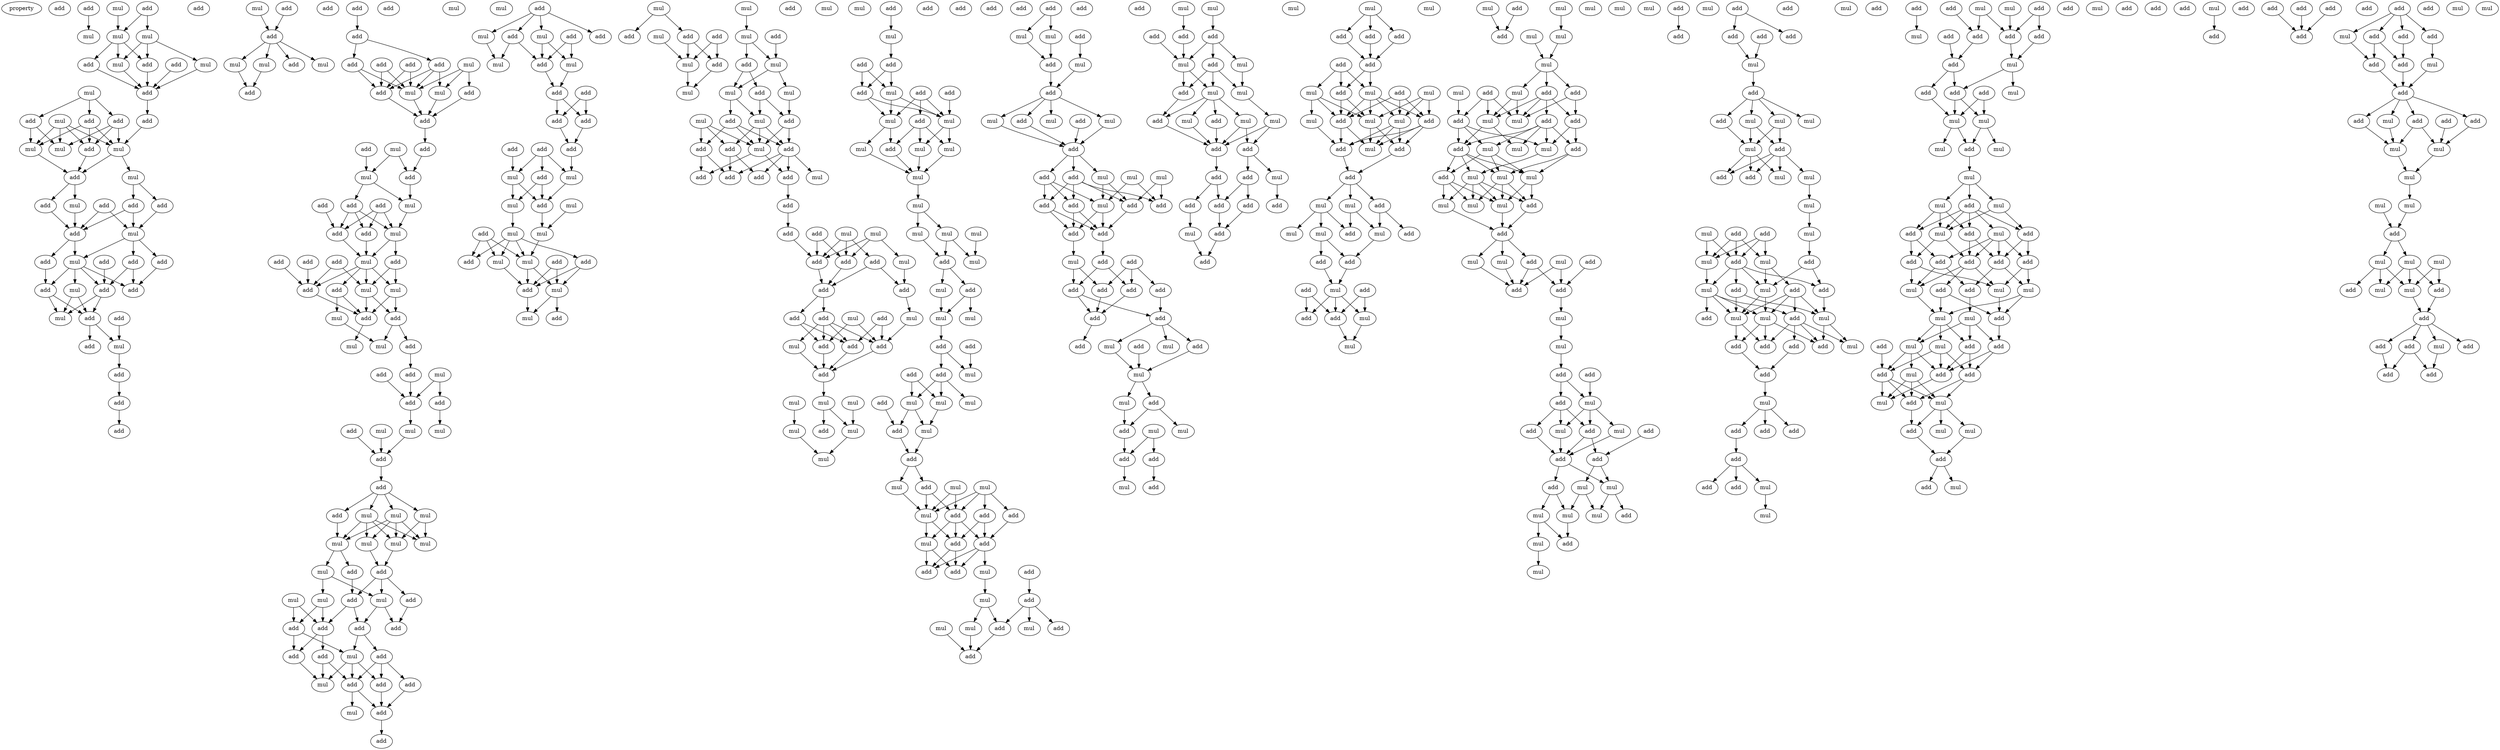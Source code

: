 digraph {
    node [fontcolor=black]
    property [mul=2,lf=1.6]
    0 [ label = add ];
    1 [ label = add ];
    2 [ label = add ];
    3 [ label = mul ];
    4 [ label = mul ];
    5 [ label = mul ];
    6 [ label = mul ];
    7 [ label = add ];
    8 [ label = mul ];
    9 [ label = add ];
    10 [ label = add ];
    11 [ label = mul ];
    12 [ label = mul ];
    13 [ label = add ];
    14 [ label = add ];
    15 [ label = add ];
    16 [ label = mul ];
    17 [ label = add ];
    18 [ label = add ];
    19 [ label = add ];
    20 [ label = mul ];
    21 [ label = mul ];
    22 [ label = mul ];
    23 [ label = add ];
    24 [ label = mul ];
    25 [ label = add ];
    26 [ label = mul ];
    27 [ label = add ];
    28 [ label = add ];
    29 [ label = add ];
    30 [ label = add ];
    31 [ label = mul ];
    32 [ label = mul ];
    33 [ label = add ];
    34 [ label = add ];
    35 [ label = add ];
    36 [ label = add ];
    37 [ label = mul ];
    38 [ label = add ];
    39 [ label = add ];
    40 [ label = add ];
    41 [ label = mul ];
    42 [ label = add ];
    43 [ label = add ];
    44 [ label = add ];
    45 [ label = mul ];
    46 [ label = add ];
    47 [ label = add ];
    48 [ label = add ];
    49 [ label = add ];
    50 [ label = mul ];
    51 [ label = add ];
    52 [ label = add ];
    53 [ label = add ];
    54 [ label = mul ];
    55 [ label = mul ];
    56 [ label = add ];
    57 [ label = mul ];
    58 [ label = add ];
    59 [ label = add ];
    60 [ label = add ];
    61 [ label = mul ];
    62 [ label = add ];
    63 [ label = add ];
    64 [ label = add ];
    65 [ label = add ];
    66 [ label = add ];
    67 [ label = add ];
    68 [ label = mul ];
    69 [ label = mul ];
    70 [ label = add ];
    71 [ label = add ];
    72 [ label = add ];
    73 [ label = mul ];
    74 [ label = add ];
    75 [ label = add ];
    76 [ label = mul ];
    77 [ label = add ];
    78 [ label = add ];
    79 [ label = add ];
    80 [ label = mul ];
    81 [ label = add ];
    82 [ label = add ];
    83 [ label = mul ];
    84 [ label = add ];
    85 [ label = mul ];
    86 [ label = add ];
    87 [ label = add ];
    88 [ label = add ];
    89 [ label = mul ];
    90 [ label = add ];
    91 [ label = add ];
    92 [ label = mul ];
    93 [ label = add ];
    94 [ label = add ];
    95 [ label = mul ];
    96 [ label = mul ];
    97 [ label = mul ];
    98 [ label = add ];
    99 [ label = mul ];
    100 [ label = add ];
    101 [ label = add ];
    102 [ label = add ];
    103 [ label = add ];
    104 [ label = mul ];
    105 [ label = mul ];
    106 [ label = mul ];
    107 [ label = add ];
    108 [ label = add ];
    109 [ label = add ];
    110 [ label = mul ];
    111 [ label = mul ];
    112 [ label = mul ];
    113 [ label = mul ];
    114 [ label = add ];
    115 [ label = mul ];
    116 [ label = mul ];
    117 [ label = mul ];
    118 [ label = mul ];
    119 [ label = mul ];
    120 [ label = add ];
    121 [ label = add ];
    122 [ label = mul ];
    123 [ label = mul ];
    124 [ label = add ];
    125 [ label = add ];
    126 [ label = mul ];
    127 [ label = add ];
    128 [ label = add ];
    129 [ label = add ];
    130 [ label = add ];
    131 [ label = add ];
    132 [ label = mul ];
    133 [ label = add ];
    134 [ label = add ];
    135 [ label = mul ];
    136 [ label = add ];
    137 [ label = add ];
    138 [ label = add ];
    139 [ label = mul ];
    140 [ label = mul ];
    141 [ label = add ];
    142 [ label = add ];
    143 [ label = add ];
    144 [ label = add ];
    145 [ label = mul ];
    146 [ label = mul ];
    147 [ label = add ];
    148 [ label = add ];
    149 [ label = mul ];
    150 [ label = mul ];
    151 [ label = add ];
    152 [ label = add ];
    153 [ label = add ];
    154 [ label = add ];
    155 [ label = add ];
    156 [ label = add ];
    157 [ label = add ];
    158 [ label = add ];
    159 [ label = add ];
    160 [ label = mul ];
    161 [ label = mul ];
    162 [ label = add ];
    163 [ label = mul ];
    164 [ label = mul ];
    165 [ label = mul ];
    166 [ label = mul ];
    167 [ label = add ];
    168 [ label = mul ];
    169 [ label = mul ];
    170 [ label = add ];
    171 [ label = add ];
    172 [ label = add ];
    173 [ label = add ];
    174 [ label = mul ];
    175 [ label = mul ];
    176 [ label = add ];
    177 [ label = mul ];
    178 [ label = add ];
    179 [ label = add ];
    180 [ label = mul ];
    181 [ label = add ];
    182 [ label = mul ];
    183 [ label = add ];
    184 [ label = mul ];
    185 [ label = mul ];
    186 [ label = mul ];
    187 [ label = add ];
    188 [ label = add ];
    189 [ label = add ];
    190 [ label = mul ];
    191 [ label = mul ];
    192 [ label = mul ];
    193 [ label = mul ];
    194 [ label = add ];
    195 [ label = mul ];
    196 [ label = mul ];
    197 [ label = add ];
    198 [ label = add ];
    199 [ label = add ];
    200 [ label = add ];
    201 [ label = add ];
    202 [ label = mul ];
    203 [ label = add ];
    204 [ label = add ];
    205 [ label = add ];
    206 [ label = add ];
    207 [ label = mul ];
    208 [ label = add ];
    209 [ label = add ];
    210 [ label = add ];
    211 [ label = mul ];
    212 [ label = mul ];
    213 [ label = mul ];
    214 [ label = add ];
    215 [ label = add ];
    216 [ label = add ];
    217 [ label = add ];
    218 [ label = add ];
    219 [ label = add ];
    220 [ label = mul ];
    221 [ label = mul ];
    222 [ label = add ];
    223 [ label = add ];
    224 [ label = mul ];
    225 [ label = add ];
    226 [ label = add ];
    227 [ label = add ];
    228 [ label = add ];
    229 [ label = mul ];
    230 [ label = mul ];
    231 [ label = mul ];
    232 [ label = mul ];
    233 [ label = mul ];
    234 [ label = add ];
    235 [ label = add ];
    236 [ label = mul ];
    237 [ label = add ];
    238 [ label = mul ];
    239 [ label = mul ];
    240 [ label = add ];
    241 [ label = add ];
    242 [ label = add ];
    243 [ label = mul ];
    244 [ label = add ];
    245 [ label = add ];
    246 [ label = mul ];
    247 [ label = mul ];
    248 [ label = add ];
    249 [ label = mul ];
    250 [ label = add ];
    251 [ label = mul ];
    252 [ label = mul ];
    253 [ label = mul ];
    254 [ label = mul ];
    255 [ label = add ];
    256 [ label = mul ];
    257 [ label = mul ];
    258 [ label = mul ];
    259 [ label = add ];
    260 [ label = mul ];
    261 [ label = mul ];
    262 [ label = add ];
    263 [ label = mul ];
    264 [ label = mul ];
    265 [ label = add ];
    266 [ label = add ];
    267 [ label = add ];
    268 [ label = add ];
    269 [ label = mul ];
    270 [ label = mul ];
    271 [ label = mul ];
    272 [ label = mul ];
    273 [ label = add ];
    274 [ label = add ];
    275 [ label = mul ];
    276 [ label = add ];
    277 [ label = mul ];
    278 [ label = mul ];
    279 [ label = add ];
    280 [ label = add ];
    281 [ label = mul ];
    282 [ label = mul ];
    283 [ label = add ];
    284 [ label = add ];
    285 [ label = add ];
    286 [ label = mul ];
    287 [ label = add ];
    288 [ label = add ];
    289 [ label = add ];
    290 [ label = add ];
    291 [ label = add ];
    292 [ label = mul ];
    293 [ label = add ];
    294 [ label = add ];
    295 [ label = mul ];
    296 [ label = mul ];
    297 [ label = mul ];
    298 [ label = add ];
    299 [ label = add ];
    300 [ label = mul ];
    301 [ label = add ];
    302 [ label = add ];
    303 [ label = add ];
    304 [ label = mul ];
    305 [ label = mul ];
    306 [ label = add ];
    307 [ label = mul ];
    308 [ label = add ];
    309 [ label = mul ];
    310 [ label = mul ];
    311 [ label = mul ];
    312 [ label = add ];
    313 [ label = add ];
    314 [ label = add ];
    315 [ label = add ];
    316 [ label = mul ];
    317 [ label = mul ];
    318 [ label = mul ];
    319 [ label = add ];
    320 [ label = add ];
    321 [ label = add ];
    322 [ label = mul ];
    323 [ label = add ];
    324 [ label = add ];
    325 [ label = add ];
    326 [ label = add ];
    327 [ label = add ];
    328 [ label = mul ];
    329 [ label = add ];
    330 [ label = add ];
    331 [ label = add ];
    332 [ label = add ];
    333 [ label = add ];
    334 [ label = add ];
    335 [ label = add ];
    336 [ label = mul ];
    337 [ label = add ];
    338 [ label = add ];
    339 [ label = add ];
    340 [ label = mul ];
    341 [ label = mul ];
    342 [ label = mul ];
    343 [ label = add ];
    344 [ label = mul ];
    345 [ label = add ];
    346 [ label = mul ];
    347 [ label = add ];
    348 [ label = add ];
    349 [ label = add ];
    350 [ label = add ];
    351 [ label = mul ];
    352 [ label = add ];
    353 [ label = mul ];
    354 [ label = mul ];
    355 [ label = mul ];
    356 [ label = add ];
    357 [ label = add ];
    358 [ label = add ];
    359 [ label = mul ];
    360 [ label = mul ];
    361 [ label = add ];
    362 [ label = mul ];
    363 [ label = mul ];
    364 [ label = add ];
    365 [ label = add ];
    366 [ label = add ];
    367 [ label = mul ];
    368 [ label = mul ];
    369 [ label = mul ];
    370 [ label = add ];
    371 [ label = add ];
    372 [ label = add ];
    373 [ label = mul ];
    374 [ label = add ];
    375 [ label = add ];
    376 [ label = add ];
    377 [ label = add ];
    378 [ label = add ];
    379 [ label = add ];
    380 [ label = mul ];
    381 [ label = mul ];
    382 [ label = add ];
    383 [ label = add ];
    384 [ label = add ];
    385 [ label = add ];
    386 [ label = mul ];
    387 [ label = add ];
    388 [ label = add ];
    389 [ label = mul ];
    390 [ label = mul ];
    391 [ label = mul ];
    392 [ label = add ];
    393 [ label = add ];
    394 [ label = add ];
    395 [ label = add ];
    396 [ label = mul ];
    397 [ label = mul ];
    398 [ label = mul ];
    399 [ label = add ];
    400 [ label = add ];
    401 [ label = mul ];
    402 [ label = add ];
    403 [ label = mul ];
    404 [ label = add ];
    405 [ label = mul ];
    406 [ label = add ];
    407 [ label = add ];
    408 [ label = mul ];
    409 [ label = mul ];
    410 [ label = mul ];
    411 [ label = add ];
    412 [ label = add ];
    413 [ label = add ];
    414 [ label = mul ];
    415 [ label = add ];
    416 [ label = add ];
    417 [ label = add ];
    418 [ label = mul ];
    419 [ label = mul ];
    420 [ label = add ];
    421 [ label = mul ];
    422 [ label = add ];
    423 [ label = mul ];
    424 [ label = mul ];
    425 [ label = mul ];
    426 [ label = mul ];
    427 [ label = mul ];
    428 [ label = add ];
    429 [ label = mul ];
    430 [ label = mul ];
    431 [ label = add ];
    432 [ label = add ];
    433 [ label = add ];
    434 [ label = mul ];
    435 [ label = add ];
    436 [ label = mul ];
    437 [ label = add ];
    438 [ label = add ];
    439 [ label = mul ];
    440 [ label = mul ];
    441 [ label = add ];
    442 [ label = mul ];
    443 [ label = mul ];
    444 [ label = add ];
    445 [ label = mul ];
    446 [ label = mul ];
    447 [ label = mul ];
    448 [ label = mul ];
    449 [ label = add ];
    450 [ label = mul ];
    451 [ label = add ];
    452 [ label = mul ];
    453 [ label = mul ];
    454 [ label = add ];
    455 [ label = add ];
    456 [ label = mul ];
    457 [ label = add ];
    458 [ label = add ];
    459 [ label = mul ];
    460 [ label = mul ];
    461 [ label = mul ];
    462 [ label = add ];
    463 [ label = add ];
    464 [ label = add ];
    465 [ label = mul ];
    466 [ label = add ];
    467 [ label = mul ];
    468 [ label = add ];
    469 [ label = mul ];
    470 [ label = add ];
    471 [ label = add ];
    472 [ label = add ];
    473 [ label = add ];
    474 [ label = mul ];
    475 [ label = mul ];
    476 [ label = add ];
    477 [ label = mul ];
    478 [ label = mul ];
    479 [ label = mul ];
    480 [ label = mul ];
    481 [ label = mul ];
    482 [ label = add ];
    483 [ label = mul ];
    484 [ label = add ];
    485 [ label = mul ];
    486 [ label = add ];
    487 [ label = add ];
    488 [ label = add ];
    489 [ label = add ];
    490 [ label = add ];
    491 [ label = add ];
    492 [ label = mul ];
    493 [ label = mul ];
    494 [ label = add ];
    495 [ label = mul ];
    496 [ label = add ];
    497 [ label = mul ];
    498 [ label = add ];
    499 [ label = mul ];
    500 [ label = add ];
    501 [ label = mul ];
    502 [ label = add ];
    503 [ label = mul ];
    504 [ label = add ];
    505 [ label = mul ];
    506 [ label = mul ];
    507 [ label = mul ];
    508 [ label = add ];
    509 [ label = add ];
    510 [ label = mul ];
    511 [ label = add ];
    512 [ label = add ];
    513 [ label = mul ];
    514 [ label = mul ];
    515 [ label = mul ];
    516 [ label = add ];
    517 [ label = add ];
    518 [ label = mul ];
    519 [ label = add ];
    520 [ label = add ];
    521 [ label = mul ];
    522 [ label = mul ];
    523 [ label = add ];
    524 [ label = mul ];
    525 [ label = add ];
    526 [ label = add ];
    527 [ label = add ];
    528 [ label = mul ];
    529 [ label = add ];
    530 [ label = add ];
    531 [ label = mul ];
    532 [ label = add ];
    533 [ label = add ];
    534 [ label = add ];
    535 [ label = add ];
    536 [ label = mul ];
    537 [ label = add ];
    538 [ label = add ];
    539 [ label = add ];
    540 [ label = mul ];
    541 [ label = mul ];
    542 [ label = mul ];
    543 [ label = mul ];
    544 [ label = add ];
    545 [ label = add ];
    546 [ label = add ];
    547 [ label = add ];
    548 [ label = add ];
    549 [ label = add ];
    550 [ label = add ];
    551 [ label = add ];
    552 [ label = mul ];
    553 [ label = add ];
    554 [ label = mul ];
    555 [ label = add ];
    556 [ label = add ];
    557 [ label = mul ];
    558 [ label = mul ];
    559 [ label = mul ];
    560 [ label = add ];
    561 [ label = mul ];
    562 [ label = add ];
    563 [ label = mul ];
    564 [ label = mul ];
    565 [ label = mul ];
    566 [ label = add ];
    567 [ label = add ];
    568 [ label = mul ];
    569 [ label = mul ];
    570 [ label = mul ];
    571 [ label = add ];
    572 [ label = add ];
    573 [ label = add ];
    574 [ label = add ];
    575 [ label = add ];
    576 [ label = add ];
    577 [ label = add ];
    578 [ label = add ];
    579 [ label = mul ];
    580 [ label = mul ];
    581 [ label = mul ];
    582 [ label = add ];
    583 [ label = add ];
    584 [ label = mul ];
    585 [ label = mul ];
    586 [ label = add ];
    587 [ label = mul ];
    588 [ label = mul ];
    589 [ label = add ];
    590 [ label = add ];
    591 [ label = add ];
    592 [ label = mul ];
    593 [ label = add ];
    594 [ label = add ];
    595 [ label = add ];
    596 [ label = mul ];
    597 [ label = mul ];
    598 [ label = add ];
    599 [ label = add ];
    600 [ label = add ];
    601 [ label = mul ];
    602 [ label = mul ];
    603 [ label = add ];
    604 [ label = add ];
    605 [ label = mul ];
    606 [ label = mul ];
    607 [ label = add ];
    608 [ label = add ];
    609 [ label = add ];
    610 [ label = add ];
    611 [ label = add ];
    612 [ label = add ];
    613 [ label = add ];
    614 [ label = add ];
    615 [ label = add ];
    616 [ label = mul ];
    617 [ label = add ];
    618 [ label = add ];
    619 [ label = add ];
    620 [ label = mul ];
    621 [ label = add ];
    622 [ label = add ];
    623 [ label = add ];
    624 [ label = add ];
    625 [ label = add ];
    626 [ label = mul ];
    627 [ label = add ];
    628 [ label = mul ];
    629 [ label = mul ];
    630 [ label = mul ];
    631 [ label = mul ];
    632 [ label = add ];
    633 [ label = mul ];
    634 [ label = add ];
    635 [ label = mul ];
    636 [ label = mul ];
    637 [ label = mul ];
    638 [ label = mul ];
    639 [ label = mul ];
    640 [ label = mul ];
    641 [ label = add ];
    642 [ label = add ];
    643 [ label = add ];
    644 [ label = add ];
    645 [ label = mul ];
    646 [ label = mul ];
    647 [ label = add ];
    648 [ label = add ];
    649 [ label = add ];
    650 [ label = add ];
    1 -> 3 [ name = 0 ];
    2 -> 5 [ name = 1 ];
    2 -> 6 [ name = 2 ];
    4 -> 5 [ name = 3 ];
    5 -> 7 [ name = 4 ];
    5 -> 9 [ name = 5 ];
    5 -> 11 [ name = 6 ];
    6 -> 8 [ name = 7 ];
    6 -> 9 [ name = 8 ];
    6 -> 11 [ name = 9 ];
    7 -> 13 [ name = 10 ];
    8 -> 13 [ name = 11 ];
    9 -> 13 [ name = 12 ];
    10 -> 13 [ name = 13 ];
    11 -> 13 [ name = 14 ];
    12 -> 14 [ name = 15 ];
    12 -> 15 [ name = 16 ];
    12 -> 17 [ name = 17 ];
    13 -> 18 [ name = 18 ];
    14 -> 20 [ name = 19 ];
    14 -> 21 [ name = 20 ];
    15 -> 19 [ name = 21 ];
    15 -> 21 [ name = 22 ];
    15 -> 22 [ name = 23 ];
    16 -> 19 [ name = 24 ];
    16 -> 20 [ name = 25 ];
    16 -> 21 [ name = 26 ];
    16 -> 22 [ name = 27 ];
    17 -> 19 [ name = 28 ];
    17 -> 20 [ name = 29 ];
    17 -> 22 [ name = 30 ];
    18 -> 22 [ name = 31 ];
    19 -> 23 [ name = 32 ];
    21 -> 23 [ name = 33 ];
    22 -> 23 [ name = 34 ];
    22 -> 24 [ name = 35 ];
    23 -> 25 [ name = 36 ];
    23 -> 26 [ name = 37 ];
    24 -> 27 [ name = 38 ];
    24 -> 29 [ name = 39 ];
    25 -> 30 [ name = 40 ];
    26 -> 30 [ name = 41 ];
    27 -> 31 [ name = 42 ];
    28 -> 30 [ name = 43 ];
    28 -> 31 [ name = 44 ];
    29 -> 30 [ name = 45 ];
    29 -> 31 [ name = 46 ];
    30 -> 32 [ name = 47 ];
    30 -> 35 [ name = 48 ];
    31 -> 32 [ name = 49 ];
    31 -> 34 [ name = 50 ];
    31 -> 36 [ name = 51 ];
    32 -> 37 [ name = 52 ];
    32 -> 38 [ name = 53 ];
    32 -> 39 [ name = 54 ];
    32 -> 40 [ name = 55 ];
    33 -> 40 [ name = 56 ];
    34 -> 39 [ name = 57 ];
    35 -> 38 [ name = 58 ];
    36 -> 39 [ name = 59 ];
    36 -> 40 [ name = 60 ];
    37 -> 41 [ name = 61 ];
    37 -> 42 [ name = 62 ];
    38 -> 41 [ name = 63 ];
    38 -> 42 [ name = 64 ];
    40 -> 41 [ name = 65 ];
    40 -> 42 [ name = 66 ];
    42 -> 44 [ name = 67 ];
    42 -> 45 [ name = 68 ];
    43 -> 45 [ name = 69 ];
    45 -> 46 [ name = 70 ];
    46 -> 47 [ name = 71 ];
    47 -> 49 [ name = 72 ];
    50 -> 52 [ name = 73 ];
    51 -> 52 [ name = 74 ];
    52 -> 54 [ name = 75 ];
    52 -> 55 [ name = 76 ];
    52 -> 56 [ name = 77 ];
    52 -> 57 [ name = 78 ];
    54 -> 58 [ name = 79 ];
    55 -> 58 [ name = 80 ];
    59 -> 60 [ name = 81 ];
    60 -> 64 [ name = 82 ];
    60 -> 65 [ name = 83 ];
    61 -> 67 [ name = 84 ];
    61 -> 68 [ name = 85 ];
    61 -> 69 [ name = 86 ];
    62 -> 66 [ name = 87 ];
    62 -> 68 [ name = 88 ];
    63 -> 66 [ name = 89 ];
    63 -> 68 [ name = 90 ];
    64 -> 66 [ name = 91 ];
    64 -> 68 [ name = 92 ];
    64 -> 69 [ name = 93 ];
    65 -> 66 [ name = 94 ];
    65 -> 68 [ name = 95 ];
    66 -> 70 [ name = 96 ];
    67 -> 70 [ name = 97 ];
    68 -> 70 [ name = 98 ];
    69 -> 70 [ name = 99 ];
    70 -> 71 [ name = 100 ];
    71 -> 75 [ name = 101 ];
    73 -> 75 [ name = 102 ];
    73 -> 76 [ name = 103 ];
    74 -> 76 [ name = 104 ];
    75 -> 80 [ name = 105 ];
    76 -> 77 [ name = 106 ];
    76 -> 80 [ name = 107 ];
    77 -> 81 [ name = 108 ];
    77 -> 82 [ name = 109 ];
    77 -> 83 [ name = 110 ];
    78 -> 81 [ name = 111 ];
    78 -> 82 [ name = 112 ];
    78 -> 83 [ name = 113 ];
    79 -> 82 [ name = 114 ];
    80 -> 83 [ name = 115 ];
    81 -> 85 [ name = 116 ];
    82 -> 85 [ name = 117 ];
    83 -> 85 [ name = 118 ];
    83 -> 87 [ name = 119 ];
    84 -> 91 [ name = 120 ];
    85 -> 89 [ name = 121 ];
    85 -> 90 [ name = 122 ];
    85 -> 91 [ name = 123 ];
    85 -> 92 [ name = 124 ];
    86 -> 91 [ name = 125 ];
    87 -> 89 [ name = 126 ];
    87 -> 92 [ name = 127 ];
    88 -> 91 [ name = 128 ];
    88 -> 92 [ name = 129 ];
    89 -> 93 [ name = 130 ];
    89 -> 94 [ name = 131 ];
    90 -> 93 [ name = 132 ];
    90 -> 95 [ name = 133 ];
    91 -> 93 [ name = 134 ];
    92 -> 93 [ name = 135 ];
    92 -> 94 [ name = 136 ];
    93 -> 96 [ name = 137 ];
    94 -> 97 [ name = 138 ];
    94 -> 98 [ name = 139 ];
    95 -> 97 [ name = 140 ];
    98 -> 100 [ name = 141 ];
    99 -> 102 [ name = 142 ];
    99 -> 103 [ name = 143 ];
    100 -> 103 [ name = 144 ];
    101 -> 103 [ name = 145 ];
    102 -> 106 [ name = 146 ];
    103 -> 105 [ name = 147 ];
    104 -> 108 [ name = 148 ];
    105 -> 108 [ name = 149 ];
    107 -> 108 [ name = 150 ];
    108 -> 109 [ name = 151 ];
    109 -> 111 [ name = 152 ];
    109 -> 112 [ name = 153 ];
    109 -> 113 [ name = 154 ];
    109 -> 114 [ name = 155 ];
    111 -> 115 [ name = 156 ];
    111 -> 116 [ name = 157 ];
    111 -> 117 [ name = 158 ];
    111 -> 118 [ name = 159 ];
    112 -> 115 [ name = 160 ];
    112 -> 116 [ name = 161 ];
    112 -> 117 [ name = 162 ];
    112 -> 118 [ name = 163 ];
    113 -> 116 [ name = 164 ];
    113 -> 117 [ name = 165 ];
    114 -> 118 [ name = 166 ];
    115 -> 120 [ name = 167 ];
    116 -> 120 [ name = 168 ];
    118 -> 119 [ name = 169 ];
    118 -> 121 [ name = 170 ];
    119 -> 122 [ name = 171 ];
    119 -> 123 [ name = 172 ];
    120 -> 123 [ name = 173 ];
    120 -> 124 [ name = 174 ];
    120 -> 125 [ name = 175 ];
    121 -> 125 [ name = 176 ];
    122 -> 127 [ name = 177 ];
    122 -> 128 [ name = 178 ];
    123 -> 129 [ name = 179 ];
    123 -> 130 [ name = 180 ];
    124 -> 130 [ name = 181 ];
    125 -> 127 [ name = 182 ];
    125 -> 129 [ name = 183 ];
    126 -> 127 [ name = 184 ];
    126 -> 128 [ name = 185 ];
    127 -> 131 [ name = 186 ];
    127 -> 134 [ name = 187 ];
    128 -> 132 [ name = 188 ];
    128 -> 134 [ name = 189 ];
    129 -> 132 [ name = 190 ];
    129 -> 133 [ name = 191 ];
    131 -> 135 [ name = 192 ];
    131 -> 136 [ name = 193 ];
    132 -> 135 [ name = 194 ];
    132 -> 136 [ name = 195 ];
    132 -> 138 [ name = 196 ];
    133 -> 136 [ name = 197 ];
    133 -> 137 [ name = 198 ];
    133 -> 138 [ name = 199 ];
    134 -> 135 [ name = 200 ];
    136 -> 139 [ name = 201 ];
    136 -> 141 [ name = 202 ];
    137 -> 141 [ name = 203 ];
    138 -> 141 [ name = 204 ];
    141 -> 142 [ name = 205 ];
    143 -> 144 [ name = 206 ];
    143 -> 145 [ name = 207 ];
    143 -> 146 [ name = 208 ];
    143 -> 147 [ name = 209 ];
    144 -> 150 [ name = 210 ];
    144 -> 151 [ name = 211 ];
    145 -> 150 [ name = 212 ];
    146 -> 149 [ name = 213 ];
    146 -> 151 [ name = 214 ];
    148 -> 149 [ name = 215 ];
    148 -> 151 [ name = 216 ];
    149 -> 152 [ name = 217 ];
    151 -> 152 [ name = 218 ];
    152 -> 154 [ name = 219 ];
    152 -> 155 [ name = 220 ];
    153 -> 154 [ name = 221 ];
    153 -> 155 [ name = 222 ];
    154 -> 158 [ name = 223 ];
    155 -> 158 [ name = 224 ];
    156 -> 161 [ name = 225 ];
    157 -> 159 [ name = 226 ];
    157 -> 160 [ name = 227 ];
    157 -> 161 [ name = 228 ];
    158 -> 160 [ name = 229 ];
    159 -> 162 [ name = 230 ];
    159 -> 164 [ name = 231 ];
    160 -> 162 [ name = 232 ];
    161 -> 162 [ name = 233 ];
    161 -> 164 [ name = 234 ];
    162 -> 166 [ name = 235 ];
    163 -> 166 [ name = 236 ];
    164 -> 165 [ name = 237 ];
    165 -> 168 [ name = 238 ];
    165 -> 169 [ name = 239 ];
    165 -> 170 [ name = 240 ];
    165 -> 172 [ name = 241 ];
    166 -> 168 [ name = 242 ];
    167 -> 168 [ name = 243 ];
    167 -> 169 [ name = 244 ];
    167 -> 172 [ name = 245 ];
    168 -> 173 [ name = 246 ];
    168 -> 174 [ name = 247 ];
    169 -> 173 [ name = 248 ];
    170 -> 173 [ name = 249 ];
    170 -> 174 [ name = 250 ];
    171 -> 173 [ name = 251 ];
    171 -> 174 [ name = 252 ];
    173 -> 175 [ name = 253 ];
    174 -> 175 [ name = 254 ];
    174 -> 176 [ name = 255 ];
    177 -> 178 [ name = 256 ];
    177 -> 179 [ name = 257 ];
    179 -> 182 [ name = 258 ];
    179 -> 183 [ name = 259 ];
    180 -> 182 [ name = 260 ];
    181 -> 182 [ name = 261 ];
    181 -> 183 [ name = 262 ];
    182 -> 184 [ name = 263 ];
    183 -> 184 [ name = 264 ];
    185 -> 186 [ name = 265 ];
    186 -> 189 [ name = 266 ];
    186 -> 190 [ name = 267 ];
    188 -> 190 [ name = 268 ];
    189 -> 192 [ name = 269 ];
    189 -> 194 [ name = 270 ];
    190 -> 192 [ name = 271 ];
    190 -> 193 [ name = 272 ];
    192 -> 196 [ name = 273 ];
    192 -> 198 [ name = 274 ];
    193 -> 197 [ name = 275 ];
    194 -> 196 [ name = 276 ];
    194 -> 197 [ name = 277 ];
    195 -> 199 [ name = 278 ];
    195 -> 201 [ name = 279 ];
    195 -> 202 [ name = 280 ];
    196 -> 199 [ name = 281 ];
    196 -> 200 [ name = 282 ];
    196 -> 202 [ name = 283 ];
    197 -> 200 [ name = 284 ];
    197 -> 202 [ name = 285 ];
    198 -> 200 [ name = 286 ];
    198 -> 201 [ name = 287 ];
    198 -> 202 [ name = 288 ];
    199 -> 203 [ name = 289 ];
    199 -> 204 [ name = 290 ];
    200 -> 203 [ name = 291 ];
    200 -> 204 [ name = 292 ];
    200 -> 206 [ name = 293 ];
    200 -> 207 [ name = 294 ];
    201 -> 204 [ name = 295 ];
    201 -> 205 [ name = 296 ];
    202 -> 205 [ name = 297 ];
    202 -> 206 [ name = 298 ];
    206 -> 208 [ name = 299 ];
    208 -> 210 [ name = 300 ];
    209 -> 214 [ name = 301 ];
    209 -> 216 [ name = 302 ];
    210 -> 214 [ name = 303 ];
    211 -> 213 [ name = 304 ];
    211 -> 214 [ name = 305 ];
    211 -> 216 [ name = 306 ];
    212 -> 214 [ name = 307 ];
    212 -> 215 [ name = 308 ];
    212 -> 216 [ name = 309 ];
    213 -> 218 [ name = 310 ];
    214 -> 217 [ name = 311 ];
    215 -> 217 [ name = 312 ];
    215 -> 218 [ name = 313 ];
    216 -> 217 [ name = 314 ];
    217 -> 222 [ name = 315 ];
    217 -> 223 [ name = 316 ];
    218 -> 220 [ name = 317 ];
    219 -> 226 [ name = 318 ];
    219 -> 227 [ name = 319 ];
    220 -> 226 [ name = 320 ];
    221 -> 225 [ name = 321 ];
    221 -> 226 [ name = 322 ];
    222 -> 225 [ name = 323 ];
    222 -> 227 [ name = 324 ];
    223 -> 224 [ name = 325 ];
    223 -> 225 [ name = 326 ];
    223 -> 226 [ name = 327 ];
    223 -> 227 [ name = 328 ];
    224 -> 228 [ name = 329 ];
    225 -> 228 [ name = 330 ];
    226 -> 228 [ name = 331 ];
    227 -> 228 [ name = 332 ];
    228 -> 230 [ name = 333 ];
    230 -> 233 [ name = 334 ];
    230 -> 234 [ name = 335 ];
    231 -> 236 [ name = 336 ];
    232 -> 233 [ name = 337 ];
    233 -> 238 [ name = 338 ];
    235 -> 239 [ name = 339 ];
    236 -> 238 [ name = 340 ];
    239 -> 241 [ name = 341 ];
    240 -> 242 [ name = 342 ];
    240 -> 243 [ name = 343 ];
    241 -> 242 [ name = 344 ];
    241 -> 243 [ name = 345 ];
    242 -> 246 [ name = 346 ];
    242 -> 247 [ name = 347 ];
    243 -> 246 [ name = 348 ];
    243 -> 247 [ name = 349 ];
    244 -> 247 [ name = 350 ];
    245 -> 246 [ name = 351 ];
    245 -> 247 [ name = 352 ];
    245 -> 248 [ name = 353 ];
    246 -> 249 [ name = 354 ];
    246 -> 250 [ name = 355 ];
    247 -> 251 [ name = 356 ];
    247 -> 252 [ name = 357 ];
    248 -> 250 [ name = 358 ];
    248 -> 251 [ name = 359 ];
    248 -> 252 [ name = 360 ];
    249 -> 253 [ name = 361 ];
    250 -> 253 [ name = 362 ];
    251 -> 253 [ name = 363 ];
    252 -> 253 [ name = 364 ];
    253 -> 254 [ name = 365 ];
    254 -> 257 [ name = 366 ];
    254 -> 258 [ name = 367 ];
    256 -> 260 [ name = 368 ];
    257 -> 259 [ name = 369 ];
    258 -> 259 [ name = 370 ];
    258 -> 260 [ name = 371 ];
    259 -> 261 [ name = 372 ];
    259 -> 262 [ name = 373 ];
    261 -> 264 [ name = 374 ];
    262 -> 263 [ name = 375 ];
    262 -> 264 [ name = 376 ];
    264 -> 266 [ name = 377 ];
    265 -> 269 [ name = 378 ];
    266 -> 268 [ name = 379 ];
    266 -> 269 [ name = 380 ];
    267 -> 270 [ name = 381 ];
    267 -> 271 [ name = 382 ];
    268 -> 270 [ name = 383 ];
    268 -> 271 [ name = 384 ];
    268 -> 272 [ name = 385 ];
    270 -> 274 [ name = 386 ];
    270 -> 275 [ name = 387 ];
    271 -> 275 [ name = 388 ];
    273 -> 274 [ name = 389 ];
    274 -> 276 [ name = 390 ];
    275 -> 276 [ name = 391 ];
    276 -> 278 [ name = 392 ];
    276 -> 280 [ name = 393 ];
    277 -> 282 [ name = 394 ];
    277 -> 283 [ name = 395 ];
    277 -> 284 [ name = 396 ];
    277 -> 285 [ name = 397 ];
    278 -> 282 [ name = 398 ];
    280 -> 282 [ name = 399 ];
    280 -> 283 [ name = 400 ];
    281 -> 282 [ name = 401 ];
    281 -> 283 [ name = 402 ];
    282 -> 286 [ name = 403 ];
    282 -> 288 [ name = 404 ];
    283 -> 286 [ name = 405 ];
    283 -> 287 [ name = 406 ];
    283 -> 288 [ name = 407 ];
    284 -> 287 [ name = 408 ];
    284 -> 288 [ name = 409 ];
    285 -> 287 [ name = 410 ];
    286 -> 289 [ name = 411 ];
    286 -> 290 [ name = 412 ];
    287 -> 289 [ name = 413 ];
    287 -> 290 [ name = 414 ];
    287 -> 292 [ name = 415 ];
    288 -> 289 [ name = 416 ];
    288 -> 290 [ name = 417 ];
    292 -> 295 [ name = 418 ];
    293 -> 294 [ name = 419 ];
    294 -> 298 [ name = 420 ];
    294 -> 299 [ name = 421 ];
    294 -> 300 [ name = 422 ];
    295 -> 297 [ name = 423 ];
    295 -> 299 [ name = 424 ];
    296 -> 301 [ name = 425 ];
    297 -> 301 [ name = 426 ];
    299 -> 301 [ name = 427 ];
    302 -> 304 [ name = 428 ];
    302 -> 305 [ name = 429 ];
    303 -> 307 [ name = 430 ];
    304 -> 306 [ name = 431 ];
    305 -> 306 [ name = 432 ];
    306 -> 308 [ name = 433 ];
    307 -> 308 [ name = 434 ];
    308 -> 309 [ name = 435 ];
    308 -> 310 [ name = 436 ];
    308 -> 311 [ name = 437 ];
    308 -> 312 [ name = 438 ];
    309 -> 314 [ name = 439 ];
    310 -> 314 [ name = 440 ];
    312 -> 314 [ name = 441 ];
    313 -> 314 [ name = 442 ];
    314 -> 315 [ name = 443 ];
    314 -> 316 [ name = 444 ];
    314 -> 319 [ name = 445 ];
    315 -> 321 [ name = 446 ];
    315 -> 322 [ name = 447 ];
    315 -> 323 [ name = 448 ];
    316 -> 320 [ name = 449 ];
    316 -> 322 [ name = 450 ];
    317 -> 322 [ name = 451 ];
    317 -> 324 [ name = 452 ];
    318 -> 320 [ name = 453 ];
    318 -> 324 [ name = 454 ];
    319 -> 320 [ name = 455 ];
    319 -> 321 [ name = 456 ];
    319 -> 323 [ name = 457 ];
    319 -> 324 [ name = 458 ];
    320 -> 325 [ name = 459 ];
    321 -> 325 [ name = 460 ];
    321 -> 326 [ name = 461 ];
    322 -> 325 [ name = 462 ];
    322 -> 326 [ name = 463 ];
    323 -> 325 [ name = 464 ];
    323 -> 326 [ name = 465 ];
    325 -> 327 [ name = 466 ];
    326 -> 328 [ name = 467 ];
    327 -> 331 [ name = 468 ];
    327 -> 333 [ name = 469 ];
    328 -> 331 [ name = 470 ];
    328 -> 332 [ name = 471 ];
    329 -> 330 [ name = 472 ];
    329 -> 332 [ name = 473 ];
    329 -> 333 [ name = 474 ];
    330 -> 335 [ name = 475 ];
    331 -> 334 [ name = 476 ];
    331 -> 335 [ name = 477 ];
    332 -> 334 [ name = 478 ];
    333 -> 334 [ name = 479 ];
    334 -> 339 [ name = 480 ];
    335 -> 336 [ name = 481 ];
    335 -> 338 [ name = 482 ];
    335 -> 340 [ name = 483 ];
    337 -> 341 [ name = 484 ];
    338 -> 341 [ name = 485 ];
    340 -> 341 [ name = 486 ];
    341 -> 342 [ name = 487 ];
    341 -> 343 [ name = 488 ];
    342 -> 347 [ name = 489 ];
    343 -> 346 [ name = 490 ];
    343 -> 347 [ name = 491 ];
    344 -> 348 [ name = 492 ];
    344 -> 349 [ name = 493 ];
    347 -> 349 [ name = 494 ];
    348 -> 350 [ name = 495 ];
    349 -> 351 [ name = 496 ];
    353 -> 356 [ name = 497 ];
    355 -> 357 [ name = 498 ];
    356 -> 360 [ name = 499 ];
    357 -> 359 [ name = 500 ];
    357 -> 360 [ name = 501 ];
    357 -> 361 [ name = 502 ];
    358 -> 360 [ name = 503 ];
    359 -> 362 [ name = 504 ];
    360 -> 363 [ name = 505 ];
    360 -> 364 [ name = 506 ];
    361 -> 362 [ name = 507 ];
    361 -> 363 [ name = 508 ];
    361 -> 364 [ name = 509 ];
    362 -> 368 [ name = 510 ];
    363 -> 365 [ name = 511 ];
    363 -> 366 [ name = 512 ];
    363 -> 367 [ name = 513 ];
    363 -> 369 [ name = 514 ];
    364 -> 365 [ name = 515 ];
    365 -> 371 [ name = 516 ];
    366 -> 371 [ name = 517 ];
    367 -> 371 [ name = 518 ];
    368 -> 370 [ name = 519 ];
    368 -> 371 [ name = 520 ];
    369 -> 370 [ name = 521 ];
    369 -> 371 [ name = 522 ];
    370 -> 373 [ name = 523 ];
    370 -> 374 [ name = 524 ];
    371 -> 372 [ name = 525 ];
    372 -> 375 [ name = 526 ];
    372 -> 378 [ name = 527 ];
    373 -> 376 [ name = 528 ];
    374 -> 375 [ name = 529 ];
    374 -> 377 [ name = 530 ];
    375 -> 379 [ name = 531 ];
    377 -> 379 [ name = 532 ];
    378 -> 380 [ name = 533 ];
    379 -> 382 [ name = 534 ];
    380 -> 382 [ name = 535 ];
    381 -> 383 [ name = 536 ];
    381 -> 384 [ name = 537 ];
    381 -> 385 [ name = 538 ];
    383 -> 388 [ name = 539 ];
    384 -> 388 [ name = 540 ];
    385 -> 388 [ name = 541 ];
    387 -> 389 [ name = 542 ];
    387 -> 390 [ name = 543 ];
    387 -> 393 [ name = 544 ];
    388 -> 390 [ name = 545 ];
    388 -> 393 [ name = 546 ];
    389 -> 394 [ name = 547 ];
    389 -> 397 [ name = 548 ];
    389 -> 398 [ name = 549 ];
    390 -> 394 [ name = 550 ];
    390 -> 395 [ name = 551 ];
    390 -> 396 [ name = 552 ];
    390 -> 398 [ name = 553 ];
    391 -> 395 [ name = 554 ];
    391 -> 396 [ name = 555 ];
    391 -> 398 [ name = 556 ];
    392 -> 394 [ name = 557 ];
    392 -> 395 [ name = 558 ];
    392 -> 396 [ name = 559 ];
    393 -> 394 [ name = 560 ];
    393 -> 398 [ name = 561 ];
    394 -> 400 [ name = 562 ];
    394 -> 401 [ name = 563 ];
    395 -> 399 [ name = 564 ];
    395 -> 400 [ name = 565 ];
    395 -> 401 [ name = 566 ];
    396 -> 399 [ name = 567 ];
    396 -> 400 [ name = 568 ];
    396 -> 401 [ name = 569 ];
    397 -> 400 [ name = 570 ];
    398 -> 399 [ name = 571 ];
    398 -> 401 [ name = 572 ];
    399 -> 402 [ name = 573 ];
    400 -> 402 [ name = 574 ];
    402 -> 403 [ name = 575 ];
    402 -> 404 [ name = 576 ];
    402 -> 405 [ name = 577 ];
    403 -> 406 [ name = 578 ];
    403 -> 408 [ name = 579 ];
    403 -> 409 [ name = 580 ];
    404 -> 407 [ name = 581 ];
    404 -> 410 [ name = 582 ];
    405 -> 406 [ name = 583 ];
    405 -> 410 [ name = 584 ];
    409 -> 411 [ name = 585 ];
    409 -> 412 [ name = 586 ];
    410 -> 412 [ name = 587 ];
    411 -> 414 [ name = 588 ];
    412 -> 414 [ name = 589 ];
    413 -> 417 [ name = 590 ];
    413 -> 418 [ name = 591 ];
    414 -> 416 [ name = 592 ];
    414 -> 417 [ name = 593 ];
    414 -> 418 [ name = 594 ];
    415 -> 416 [ name = 595 ];
    415 -> 417 [ name = 596 ];
    417 -> 421 [ name = 597 ];
    418 -> 421 [ name = 598 ];
    419 -> 422 [ name = 599 ];
    420 -> 422 [ name = 600 ];
    423 -> 426 [ name = 601 ];
    424 -> 427 [ name = 602 ];
    426 -> 427 [ name = 603 ];
    427 -> 429 [ name = 604 ];
    427 -> 431 [ name = 605 ];
    427 -> 432 [ name = 606 ];
    428 -> 434 [ name = 607 ];
    428 -> 436 [ name = 608 ];
    428 -> 437 [ name = 609 ];
    429 -> 434 [ name = 610 ];
    429 -> 436 [ name = 611 ];
    430 -> 437 [ name = 612 ];
    431 -> 433 [ name = 613 ];
    431 -> 434 [ name = 614 ];
    431 -> 435 [ name = 615 ];
    431 -> 436 [ name = 616 ];
    432 -> 435 [ name = 617 ];
    432 -> 436 [ name = 618 ];
    433 -> 438 [ name = 619 ];
    433 -> 439 [ name = 620 ];
    433 -> 440 [ name = 621 ];
    433 -> 441 [ name = 622 ];
    433 -> 442 [ name = 623 ];
    434 -> 438 [ name = 624 ];
    434 -> 440 [ name = 625 ];
    435 -> 441 [ name = 626 ];
    435 -> 442 [ name = 627 ];
    437 -> 438 [ name = 628 ];
    437 -> 439 [ name = 629 ];
    437 -> 442 [ name = 630 ];
    438 -> 443 [ name = 631 ];
    438 -> 444 [ name = 632 ];
    438 -> 445 [ name = 633 ];
    438 -> 446 [ name = 634 ];
    439 -> 444 [ name = 635 ];
    439 -> 445 [ name = 636 ];
    439 -> 446 [ name = 637 ];
    441 -> 445 [ name = 638 ];
    441 -> 446 [ name = 639 ];
    442 -> 443 [ name = 640 ];
    443 -> 447 [ name = 641 ];
    443 -> 448 [ name = 642 ];
    443 -> 449 [ name = 643 ];
    443 -> 450 [ name = 644 ];
    444 -> 447 [ name = 645 ];
    444 -> 448 [ name = 646 ];
    444 -> 450 [ name = 647 ];
    445 -> 448 [ name = 648 ];
    445 -> 449 [ name = 649 ];
    446 -> 448 [ name = 650 ];
    446 -> 449 [ name = 651 ];
    446 -> 450 [ name = 652 ];
    447 -> 451 [ name = 653 ];
    448 -> 451 [ name = 654 ];
    449 -> 451 [ name = 655 ];
    451 -> 453 [ name = 656 ];
    451 -> 454 [ name = 657 ];
    451 -> 456 [ name = 658 ];
    452 -> 457 [ name = 659 ];
    452 -> 458 [ name = 660 ];
    453 -> 457 [ name = 661 ];
    454 -> 457 [ name = 662 ];
    454 -> 458 [ name = 663 ];
    455 -> 458 [ name = 664 ];
    456 -> 457 [ name = 665 ];
    458 -> 459 [ name = 666 ];
    459 -> 460 [ name = 667 ];
    460 -> 462 [ name = 668 ];
    462 -> 464 [ name = 669 ];
    462 -> 465 [ name = 670 ];
    463 -> 465 [ name = 671 ];
    464 -> 467 [ name = 672 ];
    464 -> 468 [ name = 673 ];
    464 -> 470 [ name = 674 ];
    465 -> 467 [ name = 675 ];
    465 -> 468 [ name = 676 ];
    465 -> 469 [ name = 677 ];
    466 -> 471 [ name = 678 ];
    467 -> 472 [ name = 679 ];
    468 -> 471 [ name = 680 ];
    468 -> 472 [ name = 681 ];
    469 -> 472 [ name = 682 ];
    470 -> 472 [ name = 683 ];
    471 -> 474 [ name = 684 ];
    471 -> 475 [ name = 685 ];
    472 -> 473 [ name = 686 ];
    472 -> 474 [ name = 687 ];
    473 -> 477 [ name = 688 ];
    473 -> 479 [ name = 689 ];
    474 -> 476 [ name = 690 ];
    474 -> 478 [ name = 691 ];
    475 -> 478 [ name = 692 ];
    475 -> 479 [ name = 693 ];
    477 -> 480 [ name = 694 ];
    477 -> 482 [ name = 695 ];
    479 -> 482 [ name = 696 ];
    480 -> 483 [ name = 697 ];
    484 -> 486 [ name = 698 ];
    487 -> 489 [ name = 699 ];
    487 -> 491 [ name = 700 ];
    489 -> 493 [ name = 701 ];
    490 -> 493 [ name = 702 ];
    493 -> 494 [ name = 703 ];
    494 -> 495 [ name = 704 ];
    494 -> 496 [ name = 705 ];
    494 -> 497 [ name = 706 ];
    494 -> 499 [ name = 707 ];
    495 -> 500 [ name = 708 ];
    495 -> 501 [ name = 709 ];
    496 -> 501 [ name = 710 ];
    497 -> 500 [ name = 711 ];
    497 -> 501 [ name = 712 ];
    500 -> 502 [ name = 713 ];
    500 -> 503 [ name = 714 ];
    500 -> 504 [ name = 715 ];
    500 -> 505 [ name = 716 ];
    501 -> 502 [ name = 717 ];
    501 -> 504 [ name = 718 ];
    501 -> 505 [ name = 719 ];
    503 -> 506 [ name = 720 ];
    506 -> 510 [ name = 721 ];
    507 -> 511 [ name = 722 ];
    507 -> 513 [ name = 723 ];
    508 -> 511 [ name = 724 ];
    508 -> 513 [ name = 725 ];
    508 -> 514 [ name = 726 ];
    509 -> 511 [ name = 727 ];
    509 -> 513 [ name = 728 ];
    509 -> 514 [ name = 729 ];
    510 -> 512 [ name = 730 ];
    511 -> 515 [ name = 731 ];
    511 -> 517 [ name = 732 ];
    511 -> 518 [ name = 733 ];
    511 -> 519 [ name = 734 ];
    512 -> 515 [ name = 735 ];
    512 -> 517 [ name = 736 ];
    513 -> 518 [ name = 737 ];
    514 -> 515 [ name = 738 ];
    514 -> 516 [ name = 739 ];
    515 -> 522 [ name = 740 ];
    515 -> 524 [ name = 741 ];
    516 -> 521 [ name = 742 ];
    516 -> 522 [ name = 743 ];
    516 -> 523 [ name = 744 ];
    516 -> 524 [ name = 745 ];
    517 -> 521 [ name = 746 ];
    518 -> 520 [ name = 747 ];
    518 -> 522 [ name = 748 ];
    518 -> 523 [ name = 749 ];
    518 -> 524 [ name = 750 ];
    519 -> 521 [ name = 751 ];
    519 -> 524 [ name = 752 ];
    521 -> 526 [ name = 753 ];
    521 -> 528 [ name = 754 ];
    522 -> 525 [ name = 755 ];
    522 -> 526 [ name = 756 ];
    522 -> 529 [ name = 757 ];
    523 -> 526 [ name = 758 ];
    523 -> 527 [ name = 759 ];
    523 -> 528 [ name = 760 ];
    523 -> 529 [ name = 761 ];
    524 -> 525 [ name = 762 ];
    524 -> 529 [ name = 763 ];
    525 -> 530 [ name = 764 ];
    527 -> 530 [ name = 765 ];
    530 -> 531 [ name = 766 ];
    531 -> 532 [ name = 767 ];
    531 -> 533 [ name = 768 ];
    531 -> 534 [ name = 769 ];
    532 -> 537 [ name = 770 ];
    535 -> 536 [ name = 771 ];
    537 -> 538 [ name = 772 ];
    537 -> 539 [ name = 773 ];
    537 -> 540 [ name = 774 ];
    540 -> 541 [ name = 775 ];
    542 -> 549 [ name = 776 ];
    542 -> 550 [ name = 777 ];
    543 -> 550 [ name = 778 ];
    544 -> 549 [ name = 779 ];
    545 -> 547 [ name = 780 ];
    545 -> 550 [ name = 781 ];
    547 -> 552 [ name = 782 ];
    548 -> 551 [ name = 783 ];
    549 -> 551 [ name = 784 ];
    550 -> 552 [ name = 785 ];
    551 -> 553 [ name = 786 ];
    551 -> 555 [ name = 787 ];
    552 -> 554 [ name = 788 ];
    552 -> 555 [ name = 789 ];
    553 -> 559 [ name = 790 ];
    555 -> 558 [ name = 791 ];
    555 -> 559 [ name = 792 ];
    556 -> 558 [ name = 793 ];
    556 -> 559 [ name = 794 ];
    558 -> 560 [ name = 795 ];
    558 -> 561 [ name = 796 ];
    559 -> 560 [ name = 797 ];
    559 -> 563 [ name = 798 ];
    560 -> 564 [ name = 799 ];
    564 -> 565 [ name = 800 ];
    564 -> 567 [ name = 801 ];
    564 -> 568 [ name = 802 ];
    565 -> 569 [ name = 803 ];
    565 -> 571 [ name = 804 ];
    565 -> 572 [ name = 805 ];
    567 -> 569 [ name = 806 ];
    567 -> 570 [ name = 807 ];
    567 -> 571 [ name = 808 ];
    567 -> 572 [ name = 809 ];
    567 -> 573 [ name = 810 ];
    568 -> 569 [ name = 811 ];
    568 -> 573 [ name = 812 ];
    569 -> 574 [ name = 813 ];
    569 -> 578 [ name = 814 ];
    570 -> 574 [ name = 815 ];
    570 -> 575 [ name = 816 ];
    570 -> 576 [ name = 817 ];
    570 -> 577 [ name = 818 ];
    571 -> 574 [ name = 819 ];
    571 -> 577 [ name = 820 ];
    572 -> 576 [ name = 821 ];
    572 -> 578 [ name = 822 ];
    573 -> 575 [ name = 823 ];
    573 -> 577 [ name = 824 ];
    574 -> 579 [ name = 825 ];
    574 -> 581 [ name = 826 ];
    574 -> 582 [ name = 827 ];
    575 -> 580 [ name = 828 ];
    575 -> 581 [ name = 829 ];
    576 -> 579 [ name = 830 ];
    576 -> 583 [ name = 831 ];
    577 -> 580 [ name = 832 ];
    577 -> 583 [ name = 833 ];
    578 -> 579 [ name = 834 ];
    578 -> 581 [ name = 835 ];
    579 -> 585 [ name = 836 ];
    580 -> 585 [ name = 837 ];
    580 -> 586 [ name = 838 ];
    581 -> 586 [ name = 839 ];
    582 -> 585 [ name = 840 ];
    582 -> 586 [ name = 841 ];
    583 -> 584 [ name = 842 ];
    584 -> 588 [ name = 843 ];
    584 -> 589 [ name = 844 ];
    584 -> 590 [ name = 845 ];
    585 -> 587 [ name = 846 ];
    585 -> 588 [ name = 847 ];
    585 -> 590 [ name = 848 ];
    586 -> 589 [ name = 849 ];
    587 -> 593 [ name = 850 ];
    587 -> 594 [ name = 851 ];
    587 -> 595 [ name = 852 ];
    588 -> 592 [ name = 853 ];
    588 -> 593 [ name = 854 ];
    588 -> 594 [ name = 855 ];
    589 -> 593 [ name = 856 ];
    589 -> 595 [ name = 857 ];
    590 -> 593 [ name = 858 ];
    590 -> 595 [ name = 859 ];
    591 -> 594 [ name = 860 ];
    592 -> 596 [ name = 861 ];
    592 -> 597 [ name = 862 ];
    592 -> 598 [ name = 863 ];
    593 -> 596 [ name = 864 ];
    594 -> 596 [ name = 865 ];
    594 -> 597 [ name = 866 ];
    594 -> 598 [ name = 867 ];
    595 -> 597 [ name = 868 ];
    595 -> 598 [ name = 869 ];
    597 -> 599 [ name = 870 ];
    597 -> 601 [ name = 871 ];
    597 -> 602 [ name = 872 ];
    598 -> 599 [ name = 873 ];
    599 -> 603 [ name = 874 ];
    601 -> 603 [ name = 875 ];
    603 -> 604 [ name = 876 ];
    603 -> 605 [ name = 877 ];
    606 -> 607 [ name = 878 ];
    609 -> 613 [ name = 879 ];
    610 -> 613 [ name = 880 ];
    611 -> 613 [ name = 881 ];
    614 -> 615 [ name = 882 ];
    614 -> 616 [ name = 883 ];
    614 -> 617 [ name = 884 ];
    614 -> 618 [ name = 885 ];
    615 -> 621 [ name = 886 ];
    616 -> 619 [ name = 887 ];
    617 -> 620 [ name = 888 ];
    618 -> 619 [ name = 889 ];
    618 -> 621 [ name = 890 ];
    619 -> 622 [ name = 891 ];
    620 -> 622 [ name = 892 ];
    621 -> 622 [ name = 893 ];
    622 -> 624 [ name = 894 ];
    622 -> 625 [ name = 895 ];
    622 -> 626 [ name = 896 ];
    622 -> 627 [ name = 897 ];
    623 -> 629 [ name = 898 ];
    624 -> 629 [ name = 899 ];
    625 -> 628 [ name = 900 ];
    626 -> 628 [ name = 901 ];
    627 -> 628 [ name = 902 ];
    627 -> 629 [ name = 903 ];
    628 -> 630 [ name = 904 ];
    629 -> 630 [ name = 905 ];
    630 -> 633 [ name = 906 ];
    631 -> 634 [ name = 907 ];
    633 -> 634 [ name = 908 ];
    634 -> 636 [ name = 909 ];
    634 -> 637 [ name = 910 ];
    635 -> 640 [ name = 911 ];
    635 -> 642 [ name = 912 ];
    636 -> 639 [ name = 913 ];
    636 -> 640 [ name = 914 ];
    636 -> 641 [ name = 915 ];
    637 -> 639 [ name = 916 ];
    637 -> 640 [ name = 917 ];
    637 -> 642 [ name = 918 ];
    640 -> 643 [ name = 919 ];
    642 -> 643 [ name = 920 ];
    643 -> 644 [ name = 921 ];
    643 -> 646 [ name = 922 ];
    643 -> 647 [ name = 923 ];
    643 -> 648 [ name = 924 ];
    644 -> 649 [ name = 925 ];
    646 -> 650 [ name = 926 ];
    648 -> 649 [ name = 927 ];
    648 -> 650 [ name = 928 ];
}
